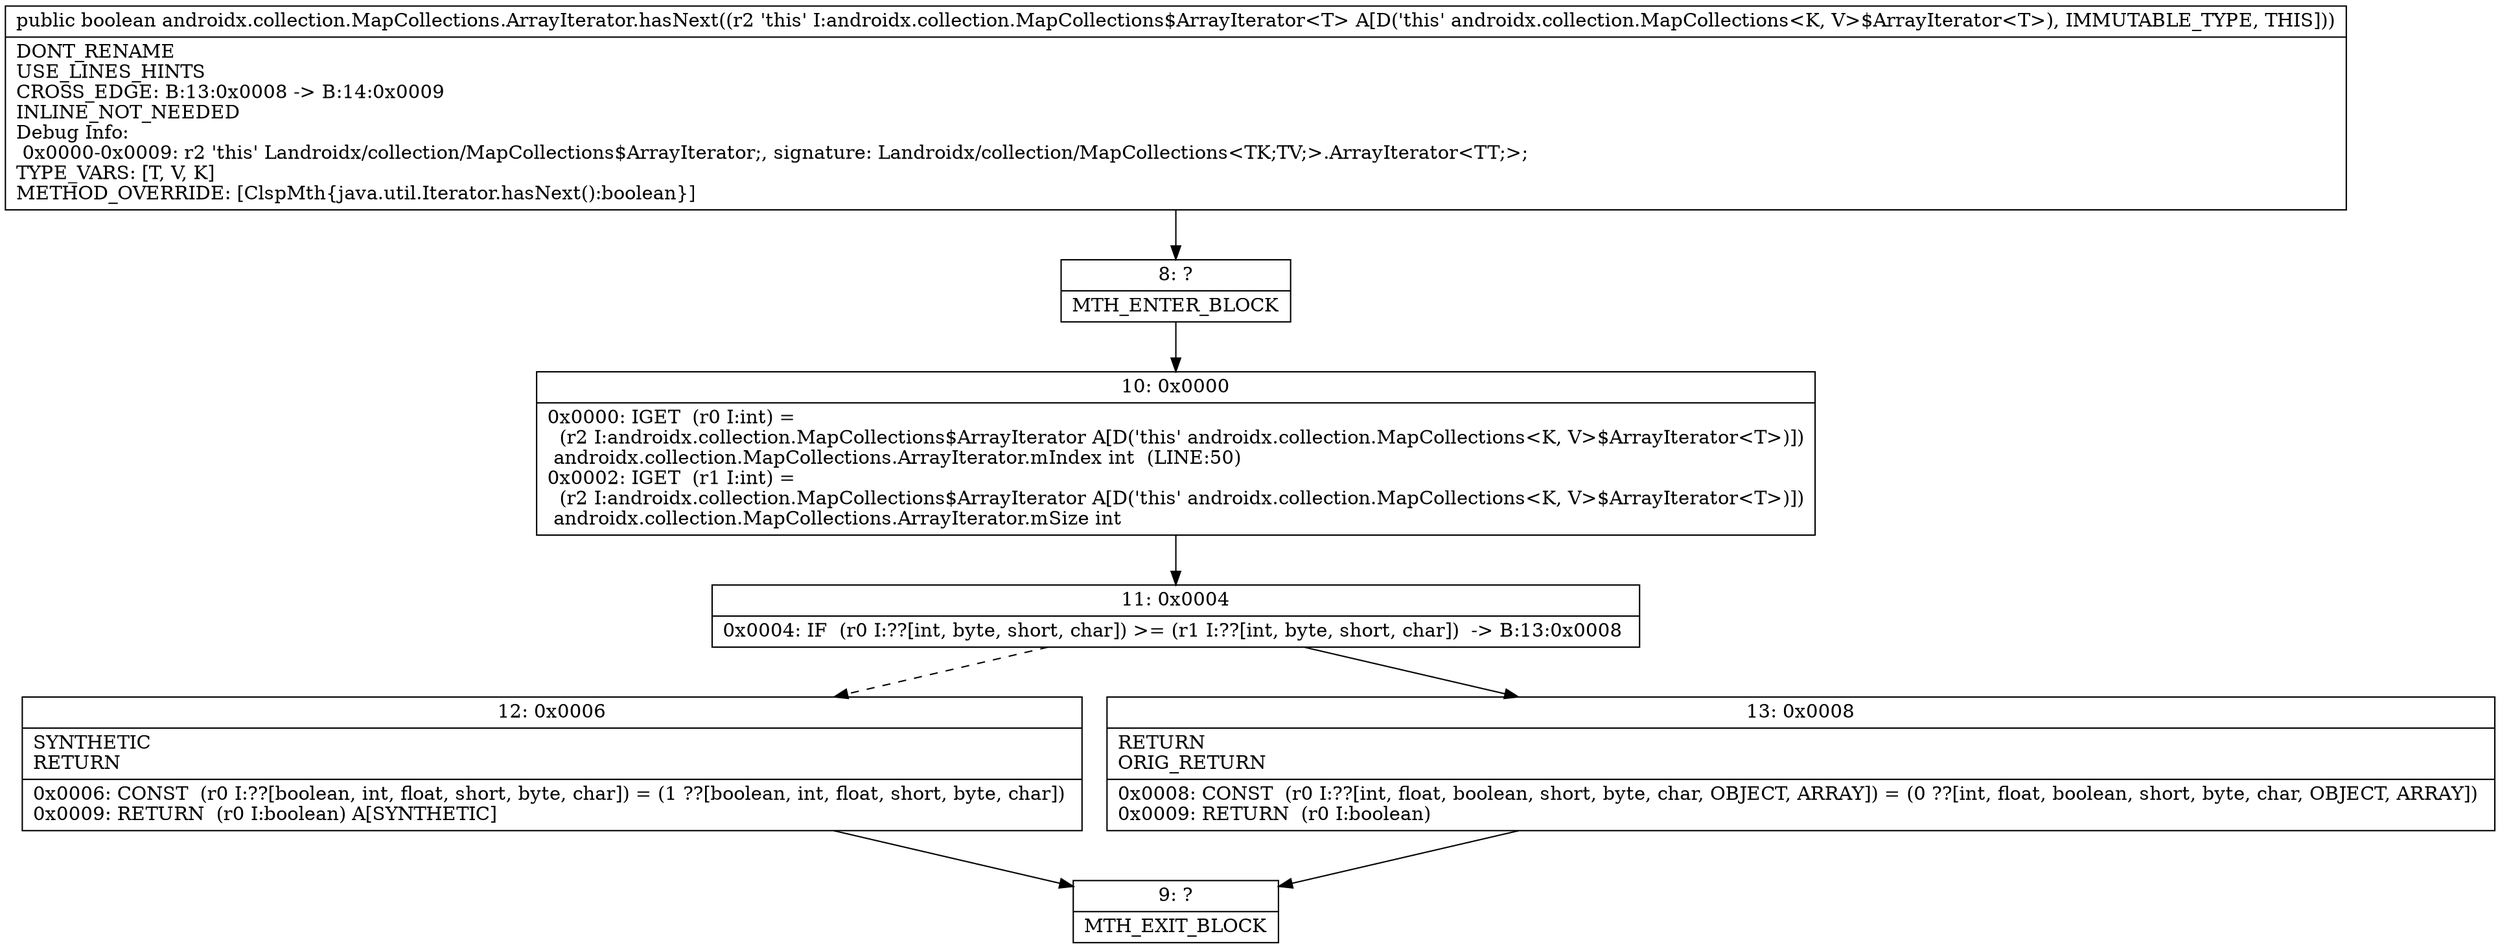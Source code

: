 digraph "CFG forandroidx.collection.MapCollections.ArrayIterator.hasNext()Z" {
Node_8 [shape=record,label="{8\:\ ?|MTH_ENTER_BLOCK\l}"];
Node_10 [shape=record,label="{10\:\ 0x0000|0x0000: IGET  (r0 I:int) = \l  (r2 I:androidx.collection.MapCollections$ArrayIterator A[D('this' androidx.collection.MapCollections\<K, V\>$ArrayIterator\<T\>)])\l androidx.collection.MapCollections.ArrayIterator.mIndex int  (LINE:50)\l0x0002: IGET  (r1 I:int) = \l  (r2 I:androidx.collection.MapCollections$ArrayIterator A[D('this' androidx.collection.MapCollections\<K, V\>$ArrayIterator\<T\>)])\l androidx.collection.MapCollections.ArrayIterator.mSize int \l}"];
Node_11 [shape=record,label="{11\:\ 0x0004|0x0004: IF  (r0 I:??[int, byte, short, char]) \>= (r1 I:??[int, byte, short, char])  \-\> B:13:0x0008 \l}"];
Node_12 [shape=record,label="{12\:\ 0x0006|SYNTHETIC\lRETURN\l|0x0006: CONST  (r0 I:??[boolean, int, float, short, byte, char]) = (1 ??[boolean, int, float, short, byte, char]) \l0x0009: RETURN  (r0 I:boolean) A[SYNTHETIC]\l}"];
Node_9 [shape=record,label="{9\:\ ?|MTH_EXIT_BLOCK\l}"];
Node_13 [shape=record,label="{13\:\ 0x0008|RETURN\lORIG_RETURN\l|0x0008: CONST  (r0 I:??[int, float, boolean, short, byte, char, OBJECT, ARRAY]) = (0 ??[int, float, boolean, short, byte, char, OBJECT, ARRAY]) \l0x0009: RETURN  (r0 I:boolean) \l}"];
MethodNode[shape=record,label="{public boolean androidx.collection.MapCollections.ArrayIterator.hasNext((r2 'this' I:androidx.collection.MapCollections$ArrayIterator\<T\> A[D('this' androidx.collection.MapCollections\<K, V\>$ArrayIterator\<T\>), IMMUTABLE_TYPE, THIS]))  | DONT_RENAME\lUSE_LINES_HINTS\lCROSS_EDGE: B:13:0x0008 \-\> B:14:0x0009\lINLINE_NOT_NEEDED\lDebug Info:\l  0x0000\-0x0009: r2 'this' Landroidx\/collection\/MapCollections$ArrayIterator;, signature: Landroidx\/collection\/MapCollections\<TK;TV;\>.ArrayIterator\<TT;\>;\lTYPE_VARS: [T, V, K]\lMETHOD_OVERRIDE: [ClspMth\{java.util.Iterator.hasNext():boolean\}]\l}"];
MethodNode -> Node_8;Node_8 -> Node_10;
Node_10 -> Node_11;
Node_11 -> Node_12[style=dashed];
Node_11 -> Node_13;
Node_12 -> Node_9;
Node_13 -> Node_9;
}

